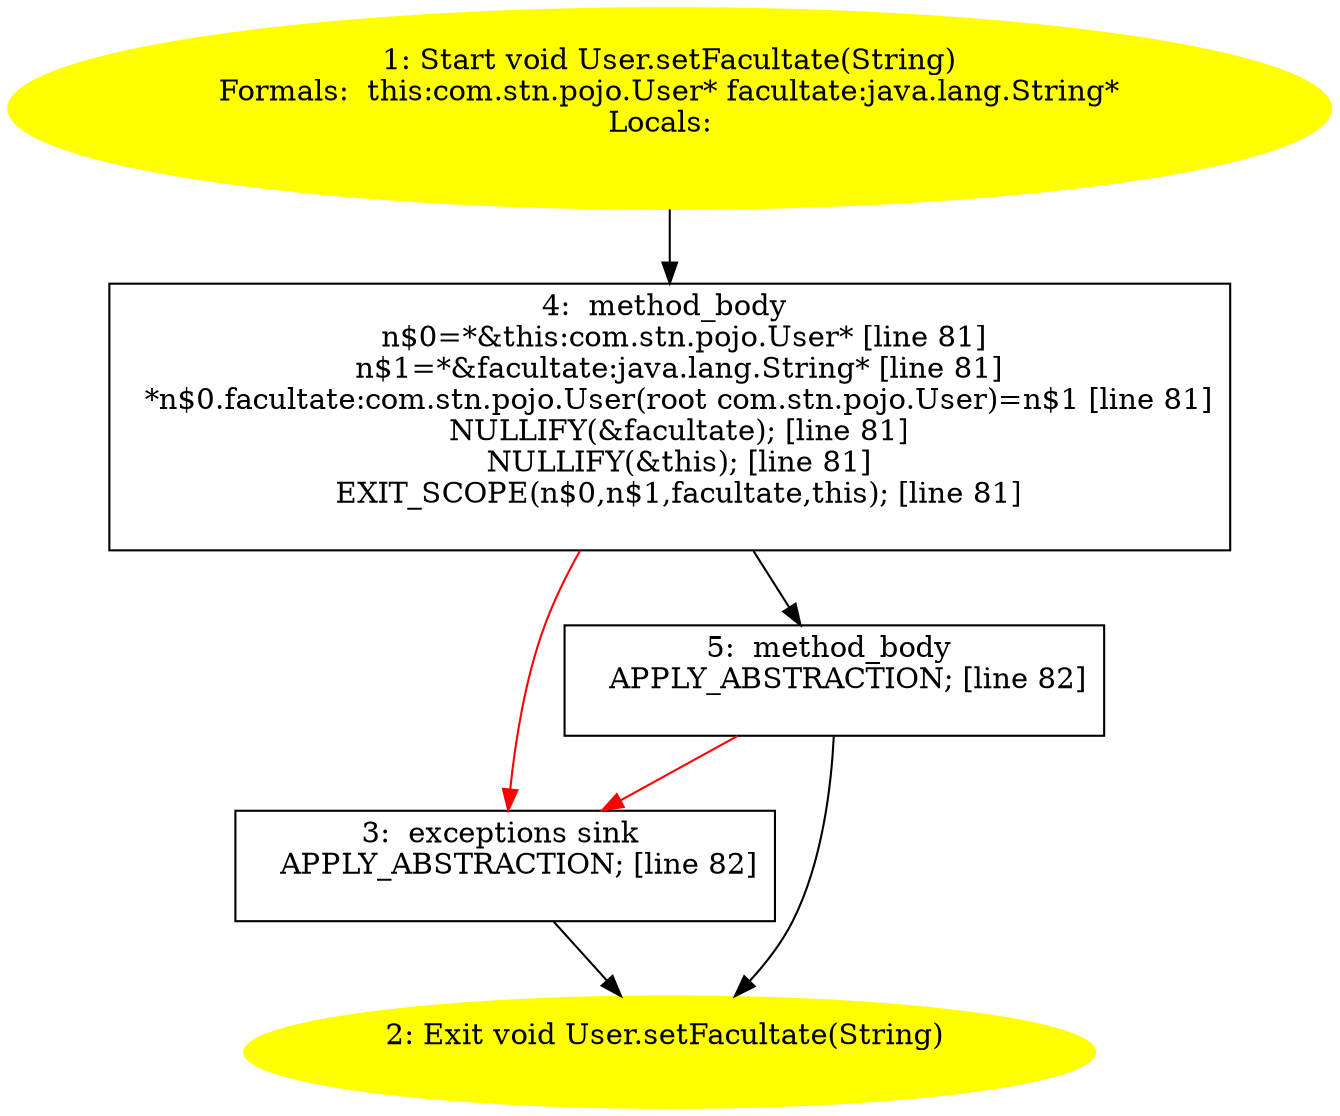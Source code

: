 /* @generated */
digraph cfg {
"com.stn.pojo.User.setFacultate(java.lang.String):void.456dd9fb27b2b31811dfb789bdea0380_1" [label="1: Start void User.setFacultate(String)\nFormals:  this:com.stn.pojo.User* facultate:java.lang.String*\nLocals:  \n  " color=yellow style=filled]
	

	 "com.stn.pojo.User.setFacultate(java.lang.String):void.456dd9fb27b2b31811dfb789bdea0380_1" -> "com.stn.pojo.User.setFacultate(java.lang.String):void.456dd9fb27b2b31811dfb789bdea0380_4" ;
"com.stn.pojo.User.setFacultate(java.lang.String):void.456dd9fb27b2b31811dfb789bdea0380_2" [label="2: Exit void User.setFacultate(String) \n  " color=yellow style=filled]
	

"com.stn.pojo.User.setFacultate(java.lang.String):void.456dd9fb27b2b31811dfb789bdea0380_3" [label="3:  exceptions sink \n   APPLY_ABSTRACTION; [line 82]\n " shape="box"]
	

	 "com.stn.pojo.User.setFacultate(java.lang.String):void.456dd9fb27b2b31811dfb789bdea0380_3" -> "com.stn.pojo.User.setFacultate(java.lang.String):void.456dd9fb27b2b31811dfb789bdea0380_2" ;
"com.stn.pojo.User.setFacultate(java.lang.String):void.456dd9fb27b2b31811dfb789bdea0380_4" [label="4:  method_body \n   n$0=*&this:com.stn.pojo.User* [line 81]\n  n$1=*&facultate:java.lang.String* [line 81]\n  *n$0.facultate:com.stn.pojo.User(root com.stn.pojo.User)=n$1 [line 81]\n  NULLIFY(&facultate); [line 81]\n  NULLIFY(&this); [line 81]\n  EXIT_SCOPE(n$0,n$1,facultate,this); [line 81]\n " shape="box"]
	

	 "com.stn.pojo.User.setFacultate(java.lang.String):void.456dd9fb27b2b31811dfb789bdea0380_4" -> "com.stn.pojo.User.setFacultate(java.lang.String):void.456dd9fb27b2b31811dfb789bdea0380_5" ;
	 "com.stn.pojo.User.setFacultate(java.lang.String):void.456dd9fb27b2b31811dfb789bdea0380_4" -> "com.stn.pojo.User.setFacultate(java.lang.String):void.456dd9fb27b2b31811dfb789bdea0380_3" [color="red" ];
"com.stn.pojo.User.setFacultate(java.lang.String):void.456dd9fb27b2b31811dfb789bdea0380_5" [label="5:  method_body \n   APPLY_ABSTRACTION; [line 82]\n " shape="box"]
	

	 "com.stn.pojo.User.setFacultate(java.lang.String):void.456dd9fb27b2b31811dfb789bdea0380_5" -> "com.stn.pojo.User.setFacultate(java.lang.String):void.456dd9fb27b2b31811dfb789bdea0380_2" ;
	 "com.stn.pojo.User.setFacultate(java.lang.String):void.456dd9fb27b2b31811dfb789bdea0380_5" -> "com.stn.pojo.User.setFacultate(java.lang.String):void.456dd9fb27b2b31811dfb789bdea0380_3" [color="red" ];
}
